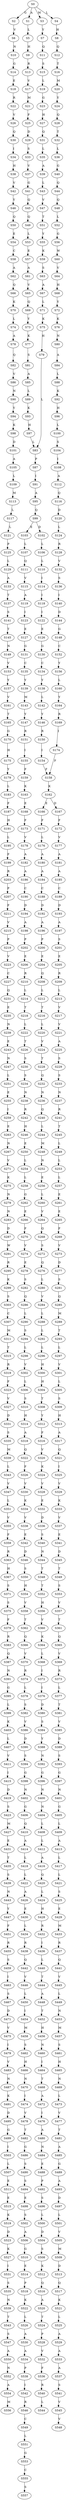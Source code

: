 strict digraph  {
	S0 -> S1 [ label = A ];
	S0 -> S2 [ label = G ];
	S0 -> S3 [ label = M ];
	S0 -> S4 [ label = L ];
	S1 -> S5 [ label = L ];
	S2 -> S6 [ label = V ];
	S3 -> S7 [ label = Y ];
	S4 -> S8 [ label = H ];
	S5 -> S9 [ label = H ];
	S6 -> S10 [ label = N ];
	S7 -> S11 [ label = Q ];
	S8 -> S12 [ label = Q ];
	S9 -> S13 [ label = R ];
	S10 -> S14 [ label = G ];
	S11 -> S15 [ label = S ];
	S12 -> S16 [ label = T ];
	S13 -> S17 [ label = V ];
	S14 -> S18 [ label = E ];
	S15 -> S19 [ label = L ];
	S16 -> S20 [ label = M ];
	S17 -> S21 [ label = M ];
	S18 -> S22 [ label = R ];
	S19 -> S23 [ label = G ];
	S20 -> S24 [ label = Y ];
	S21 -> S25 [ label = F ];
	S22 -> S26 [ label = V ];
	S23 -> S27 [ label = H ];
	S24 -> S28 [ label = Q ];
	S25 -> S29 [ label = D ];
	S26 -> S30 [ label = Q ];
	S27 -> S31 [ label = Q ];
	S28 -> S32 [ label = T ];
	S29 -> S33 [ label = S ];
	S30 -> S34 [ label = I ];
	S31 -> S35 [ label = L ];
	S32 -> S36 [ label = L ];
	S33 -> S37 [ label = V ];
	S34 -> S38 [ label = H ];
	S35 -> S39 [ label = A ];
	S36 -> S40 [ label = G ];
	S37 -> S41 [ label = G ];
	S38 -> S42 [ label = V ];
	S39 -> S43 [ label = L ];
	S40 -> S44 [ label = Q ];
	S41 -> S45 [ label = Q ];
	S42 -> S46 [ label = Y ];
	S43 -> S47 [ label = V ];
	S44 -> S48 [ label = Q ];
	S45 -> S49 [ label = Q ];
	S46 -> S50 [ label = Q ];
	S47 -> S51 [ label = T ];
	S48 -> S52 [ label = L ];
	S49 -> S53 [ label = L ];
	S50 -> S54 [ label = E ];
	S51 -> S55 [ label = Y ];
	S52 -> S56 [ label = G ];
	S53 -> S57 [ label = E ];
	S54 -> S58 [ label = C ];
	S55 -> S59 [ label = K ];
	S56 -> S60 [ label = W ];
	S57 -> S61 [ label = A ];
	S58 -> S62 [ label = A ];
	S59 -> S63 [ label = S ];
	S60 -> S64 [ label = V ];
	S61 -> S65 [ label = V ];
	S62 -> S66 [ label = Q ];
	S63 -> S67 [ label = A ];
	S64 -> S68 [ label = H ];
	S65 -> S69 [ label = Q ];
	S66 -> S70 [ label = K ];
	S67 -> S71 [ label = L ];
	S68 -> S72 [ label = Y ];
	S69 -> S73 [ label = Y ];
	S70 -> S74 [ label = L ];
	S71 -> S75 [ label = K ];
	S72 -> S76 [ label = K ];
	S73 -> S77 [ label = K ];
	S74 -> S78 [ label = A ];
	S75 -> S79 [ label = H ];
	S76 -> S80 [ label = N ];
	S77 -> S81 [ label = S ];
	S78 -> S82 [ label = Q ];
	S79 -> S83 [ label = L ];
	S80 -> S84 [ label = A ];
	S81 -> S85 [ label = A ];
	S82 -> S86 [ label = V ];
	S83 -> S87 [ label = P ];
	S84 -> S88 [ label = L ];
	S85 -> S89 [ label = L ];
	S86 -> S90 [ label = N ];
	S87 -> S91 [ label = I ];
	S88 -> S92 [ label = K ];
	S89 -> S93 [ label = K ];
	S90 -> S94 [ label = Y ];
	S91 -> S95 [ label = A ];
	S92 -> S96 [ label = H ];
	S93 -> S97 [ label = H ];
	S94 -> S98 [ label = K ];
	S95 -> S99 [ label = Q ];
	S96 -> S100 [ label = L ];
	S97 -> S83 [ label = L ];
	S98 -> S101 [ label = D ];
	S99 -> S102 [ label = D ];
	S99 -> S103 [ label = E ];
	S100 -> S104 [ label = S ];
	S101 -> S105 [ label = A ];
	S102 -> S106 [ label = L ];
	S103 -> S107 [ label = L ];
	S104 -> S108 [ label = I ];
	S105 -> S109 [ label = L ];
	S106 -> S110 [ label = L ];
	S107 -> S111 [ label = Q ];
	S108 -> S112 [ label = A ];
	S109 -> S113 [ label = M ];
	S110 -> S114 [ label = I ];
	S111 -> S115 [ label = V ];
	S112 -> S116 [ label = Q ];
	S113 -> S117 [ label = L ];
	S114 -> S118 [ label = I ];
	S115 -> S119 [ label = A ];
	S116 -> S120 [ label = D ];
	S117 -> S121 [ label = L ];
	S118 -> S122 [ label = I ];
	S119 -> S123 [ label = I ];
	S120 -> S124 [ label = L ];
	S121 -> S125 [ label = P ];
	S122 -> S126 [ label = E ];
	S123 -> S127 [ label = E ];
	S124 -> S128 [ label = R ];
	S125 -> S129 [ label = L ];
	S126 -> S130 [ label = G ];
	S127 -> S131 [ label = G ];
	S128 -> S132 [ label = V ];
	S129 -> S133 [ label = A ];
	S130 -> S134 [ label = C ];
	S131 -> S135 [ label = C ];
	S132 -> S136 [ label = S ];
	S133 -> S137 [ label = T ];
	S134 -> S138 [ label = Y ];
	S135 -> S139 [ label = Y ];
	S136 -> S140 [ label = I ];
	S137 -> S141 [ label = S ];
	S138 -> S142 [ label = L ];
	S139 -> S143 [ label = M ];
	S140 -> S144 [ label = D ];
	S141 -> S145 [ label = T ];
	S142 -> S146 [ label = Y ];
	S143 -> S147 [ label = Y ];
	S144 -> S148 [ label = G ];
	S145 -> S149 [ label = N ];
	S146 -> S150 [ label = R ];
	S147 -> S151 [ label = R ];
	S148 -> S152 [ label = C ];
	S149 -> S153 [ label = V ];
	S150 -> S154 [ label = I ];
	S151 -> S155 [ label = I ];
	S152 -> S156 [ label = Y ];
	S153 -> S157 [ label = Y ];
	S154 -> S158 [ label = F ];
	S155 -> S159 [ label = F ];
	S156 -> S160 [ label = L ];
	S157 -> S161 [ label = V ];
	S158 -> S162 [ label = K ];
	S159 -> S163 [ label = K ];
	S160 -> S164 [ label = Y ];
	S161 -> S165 [ label = T ];
	S162 -> S166 [ label = E ];
	S162 -> S167 [ label = D ];
	S163 -> S168 [ label = E ];
	S164 -> S169 [ label = R ];
	S165 -> S170 [ label = G ];
	S166 -> S171 [ label = F ];
	S167 -> S172 [ label = F ];
	S168 -> S173 [ label = F ];
	S169 -> S174 [ label = I ];
	S170 -> S175 [ label = H ];
	S171 -> S176 [ label = L ];
	S172 -> S177 [ label = V ];
	S173 -> S178 [ label = V ];
	S174 -> S158 [ label = F ];
	S175 -> S179 [ label = Y ];
	S176 -> S180 [ label = A ];
	S177 -> S181 [ label = A ];
	S178 -> S182 [ label = A ];
	S179 -> S183 [ label = L ];
	S180 -> S184 [ label = A ];
	S181 -> S185 [ label = A ];
	S182 -> S186 [ label = A ];
	S183 -> S187 [ label = F ];
	S184 -> S188 [ label = C ];
	S185 -> S189 [ label = C ];
	S186 -> S190 [ label = C ];
	S187 -> S191 [ label = H ];
	S188 -> S192 [ label = D ];
	S189 -> S193 [ label = D ];
	S190 -> S194 [ label = D ];
	S191 -> S195 [ label = L ];
	S192 -> S196 [ label = A ];
	S193 -> S197 [ label = A ];
	S194 -> S198 [ label = A ];
	S195 -> S199 [ label = F ];
	S196 -> S200 [ label = P ];
	S197 -> S201 [ label = S ];
	S198 -> S202 [ label = P ];
	S199 -> S203 [ label = R ];
	S200 -> S204 [ label = E ];
	S201 -> S205 [ label = E ];
	S202 -> S206 [ label = E ];
	S203 -> S207 [ label = P ];
	S204 -> S208 [ label = Q ];
	S205 -> S209 [ label = R ];
	S206 -> S210 [ label = R ];
	S207 -> S211 [ label = F ];
	S208 -> S212 [ label = L ];
	S209 -> S213 [ label = L ];
	S210 -> S214 [ label = L ];
	S211 -> S215 [ label = V ];
	S212 -> S216 [ label = T ];
	S213 -> S217 [ label = V ];
	S214 -> S218 [ label = T ];
	S215 -> S219 [ label = P ];
	S216 -> S220 [ label = L ];
	S217 -> S221 [ label = V ];
	S218 -> S222 [ label = L ];
	S219 -> S223 [ label = V ];
	S220 -> S224 [ label = V ];
	S221 -> S225 [ label = A ];
	S222 -> S226 [ label = T ];
	S223 -> S227 [ label = C ];
	S224 -> S228 [ label = T ];
	S225 -> S229 [ label = S ];
	S226 -> S230 [ label = S ];
	S227 -> S231 [ label = Q ];
	S228 -> S232 [ label = Q ];
	S229 -> S233 [ label = S ];
	S230 -> S234 [ label = S ];
	S231 -> S235 [ label = E ];
	S232 -> S236 [ label = N ];
	S233 -> S237 [ label = N ];
	S234 -> S238 [ label = N ];
	S235 -> S239 [ label = N ];
	S236 -> S240 [ label = Q ];
	S237 -> S241 [ label = R ];
	S238 -> S242 [ label = R ];
	S239 -> S243 [ label = E ];
	S240 -> S244 [ label = L ];
	S241 -> S245 [ label = T ];
	S242 -> S246 [ label = H ];
	S243 -> S247 [ label = N ];
	S244 -> S248 [ label = M ];
	S245 -> S249 [ label = L ];
	S246 -> S250 [ label = E ];
	S247 -> S251 [ label = L ];
	S248 -> S252 [ label = N ];
	S249 -> S253 [ label = L ];
	S250 -> S254 [ label = L ];
	S251 -> S255 [ label = E ];
	S252 -> S256 [ label = E ];
	S253 -> S257 [ label = L ];
	S254 -> S258 [ label = L ];
	S255 -> S259 [ label = I ];
	S256 -> S260 [ label = L ];
	S257 -> S261 [ label = E ];
	S258 -> S262 [ label = G ];
	S259 -> S263 [ label = E ];
	S260 -> S264 [ label = V ];
	S261 -> S265 [ label = E ];
	S262 -> S266 [ label = E ];
	S263 -> S267 [ label = N ];
	S264 -> S268 [ label = Q ];
	S265 -> S269 [ label = F ];
	S266 -> S270 [ label = F ];
	S267 -> S271 [ label = V ];
	S268 -> S272 [ label = S ];
	S269 -> S273 [ label = V ];
	S270 -> S274 [ label = V ];
	S271 -> S275 [ label = K ];
	S272 -> S276 [ label = Q ];
	S273 -> S277 [ label = D ];
	S274 -> S278 [ label = E ];
	S275 -> S279 [ label = N ];
	S276 -> S280 [ label = L ];
	S277 -> S281 [ label = S ];
	S278 -> S282 [ label = S ];
	S279 -> S283 [ label = N ];
	S280 -> S284 [ label = V ];
	S281 -> S285 [ label = Q ];
	S282 -> S286 [ label = Q ];
	S283 -> S287 [ label = D ];
	S284 -> S288 [ label = L ];
	S285 -> S289 [ label = M ];
	S286 -> S290 [ label = L ];
	S287 -> S291 [ label = W ];
	S288 -> S292 [ label = L ];
	S289 -> S293 [ label = T ];
	S290 -> S294 [ label = S ];
	S291 -> S295 [ label = R ];
	S292 -> S296 [ label = L ];
	S293 -> S297 [ label = L ];
	S294 -> S298 [ label = L ];
	S295 -> S299 [ label = K ];
	S296 -> S300 [ label = H ];
	S297 -> S301 [ label = V ];
	S298 -> S302 [ label = V ];
	S299 -> S303 [ label = S ];
	S300 -> S304 [ label = H ];
	S301 -> S305 [ label = L ];
	S302 -> S306 [ label = L ];
	S303 -> S307 [ label = C ];
	S304 -> S308 [ label = T ];
	S305 -> S309 [ label = S ];
	S306 -> S310 [ label = S ];
	S307 -> S311 [ label = M ];
	S308 -> S312 [ label = Y ];
	S309 -> S313 [ label = H ];
	S310 -> S314 [ label = H ];
	S311 -> S315 [ label = T ];
	S312 -> S316 [ label = F ];
	S313 -> S317 [ label = A ];
	S314 -> S318 [ label = A ];
	S315 -> S319 [ label = R ];
	S316 -> S320 [ label = V ];
	S317 -> S321 [ label = Q ];
	S318 -> S322 [ label = Q ];
	S319 -> S323 [ label = F ];
	S320 -> S324 [ label = K ];
	S321 -> S325 [ label = I ];
	S322 -> S326 [ label = F ];
	S323 -> S327 [ label = V ];
	S324 -> S328 [ label = V ];
	S325 -> S329 [ label = V ];
	S326 -> S330 [ label = V ];
	S327 -> S331 [ label = D ];
	S328 -> S332 [ label = E ];
	S329 -> S333 [ label = K ];
	S330 -> S334 [ label = K ];
	S331 -> S335 [ label = S ];
	S332 -> S336 [ label = D ];
	S333 -> S337 [ label = V ];
	S334 -> S338 [ label = V ];
	S335 -> S339 [ label = M ];
	S336 -> S340 [ label = S ];
	S337 -> S341 [ label = E ];
	S338 -> S342 [ label = E ];
	S339 -> S343 [ label = L ];
	S340 -> S344 [ label = N ];
	S341 -> S345 [ label = D ];
	S342 -> S346 [ label = D ];
	S343 -> S347 [ label = V ];
	S344 -> S348 [ label = T ];
	S345 -> S349 [ label = T ];
	S346 -> S350 [ label = S ];
	S347 -> S351 [ label = L ];
	S348 -> S352 [ label = T ];
	S349 -> S353 [ label = S ];
	S350 -> S354 [ label = H ];
	S351 -> S355 [ label = V ];
	S352 -> S356 [ label = H ];
	S353 -> S357 [ label = V ];
	S354 -> S358 [ label = V ];
	S355 -> S359 [ label = F ];
	S356 -> S360 [ label = V ];
	S357 -> S361 [ label = T ];
	S358 -> S362 [ label = T ];
	S359 -> S363 [ label = R ];
	S360 -> S364 [ label = K ];
	S361 -> S365 [ label = Q ];
	S362 -> S366 [ label = Q ];
	S363 -> S367 [ label = H ];
	S364 -> S368 [ label = L ];
	S365 -> S369 [ label = V ];
	S366 -> S370 [ label = V ];
	S367 -> S371 [ label = S ];
	S368 -> S372 [ label = I ];
	S369 -> S373 [ label = R ];
	S370 -> S374 [ label = R ];
	S371 -> S375 [ label = S ];
	S372 -> S376 [ label = I ];
	S373 -> S377 [ label = L ];
	S374 -> S378 [ label = L ];
	S375 -> S379 [ label = F ];
	S376 -> S380 [ label = D ];
	S377 -> S381 [ label = T ];
	S378 -> S382 [ label = S ];
	S379 -> S383 [ label = R ];
	S380 -> S384 [ label = S ];
	S381 -> S385 [ label = V ];
	S382 -> S386 [ label = V ];
	S383 -> S387 [ label = Q ];
	S384 -> S388 [ label = Y ];
	S385 -> S389 [ label = D ];
	S386 -> S390 [ label = D ];
	S387 -> S391 [ label = N ];
	S388 -> S392 [ label = N ];
	S389 -> S393 [ label = S ];
	S390 -> S394 [ label = S ];
	S391 -> S395 [ label = G ];
	S392 -> S396 [ label = G ];
	S393 -> S397 [ label = G ];
	S394 -> S398 [ label = G ];
	S395 -> S399 [ label = L ];
	S396 -> S400 [ label = N ];
	S397 -> S401 [ label = N ];
	S398 -> S402 [ label = N ];
	S399 -> S403 [ label = K ];
	S400 -> S404 [ label = N ];
	S401 -> S405 [ label = G ];
	S402 -> S406 [ label = G ];
	S403 -> S407 [ label = L ];
	S404 -> S408 [ label = L ];
	S405 -> S409 [ label = L ];
	S406 -> S410 [ label = Q ];
	S407 -> S411 [ label = V ];
	S408 -> S412 [ label = L ];
	S409 -> S413 [ label = A ];
	S410 -> S414 [ label = A ];
	S411 -> S415 [ label = I ];
	S412 -> S416 [ label = A ];
	S413 -> S417 [ label = L ];
	S414 -> S418 [ label = L ];
	S415 -> S419 [ label = D ];
	S416 -> S420 [ label = Q ];
	S417 -> S421 [ label = L ];
	S418 -> S422 [ label = L ];
	S419 -> S423 [ label = S ];
	S420 -> S424 [ label = L ];
	S421 -> S425 [ label = S ];
	S422 -> S426 [ label = A ];
	S423 -> S427 [ label = M ];
	S424 -> S428 [ label = H ];
	S425 -> S429 [ label = E ];
	S426 -> S430 [ label = E ];
	S427 -> S431 [ label = E ];
	S428 -> S432 [ label = R ];
	S429 -> S433 [ label = M ];
	S430 -> S434 [ label = L ];
	S431 -> S435 [ label = T ];
	S432 -> S436 [ label = I ];
	S433 -> S437 [ label = R ];
	S434 -> S438 [ label = R ];
	S435 -> S439 [ label = S ];
	S436 -> S440 [ label = L ];
	S437 -> S441 [ label = Q ];
	S438 -> S442 [ label = Q ];
	S439 -> S443 [ label = N ];
	S440 -> S444 [ label = T ];
	S441 -> S445 [ label = V ];
	S442 -> S446 [ label = V ];
	S443 -> S447 [ label = Y ];
	S444 -> S448 [ label = A ];
	S445 -> S449 [ label = L ];
	S446 -> S450 [ label = L ];
	S447 -> S451 [ label = F ];
	S448 -> S452 [ label = T ];
	S449 -> S453 [ label = N ];
	S450 -> S454 [ label = I ];
	S451 -> S455 [ label = R ];
	S452 -> S456 [ label = H ];
	S453 -> S457 [ label = M ];
	S454 -> S458 [ label = M ];
	S455 -> S459 [ label = S ];
	S456 -> S460 [ label = N ];
	S457 -> S461 [ label = S ];
	S458 -> S462 [ label = S ];
	S459 -> S463 [ label = I ];
	S460 -> S464 [ label = I ];
	S461 -> S465 [ label = H ];
	S462 -> S466 [ label = H ];
	S463 -> S467 [ label = S ];
	S464 -> S468 [ label = T ];
	S465 -> S469 [ label = N ];
	S466 -> S470 [ label = N ];
	S467 -> S471 [ label = D ];
	S468 -> S472 [ label = A ];
	S469 -> S473 [ label = L ];
	S470 -> S474 [ label = I ];
	S471 -> S475 [ label = V ];
	S472 -> S476 [ label = I ];
	S473 -> S477 [ label = V ];
	S474 -> S478 [ label = V ];
	S475 -> S479 [ label = I ];
	S476 -> S480 [ label = A ];
	S477 -> S481 [ label = T ];
	S478 -> S482 [ label = T ];
	S479 -> S483 [ label = V ];
	S480 -> S484 [ label = N ];
	S481 -> S485 [ label = A ];
	S482 -> S486 [ label = G ];
	S483 -> S487 [ label = N ];
	S484 -> S488 [ label = E ];
	S485 -> S489 [ label = G ];
	S486 -> S490 [ label = S ];
	S487 -> S491 [ label = K ];
	S488 -> S492 [ label = P ];
	S489 -> S493 [ label = A ];
	S490 -> S494 [ label = S ];
	S491 -> S495 [ label = D ];
	S492 -> S496 [ label = S ];
	S493 -> S497 [ label = D ];
	S494 -> S498 [ label = E ];
	S495 -> S499 [ label = G ];
	S496 -> S500 [ label = L ];
	S497 -> S501 [ label = L ];
	S498 -> S502 [ label = S ];
	S499 -> S503 [ label = I ];
	S500 -> S504 [ label = D ];
	S501 -> S505 [ label = V ];
	S502 -> S506 [ label = A ];
	S503 -> S507 [ label = L ];
	S504 -> S508 [ label = S ];
	S505 -> S509 [ label = M ];
	S506 -> S510 [ label = G ];
	S507 -> S511 [ label = E ];
	S508 -> S512 [ label = K ];
	S509 -> S513 [ label = D ];
	S510 -> S514 [ label = E ];
	S511 -> S515 [ label = E ];
	S512 -> S516 [ label = Q ];
	S513 -> S517 [ label = Q ];
	S514 -> S518 [ label = P ];
	S515 -> S519 [ label = K ];
	S516 -> S520 [ label = A ];
	S517 -> S521 [ label = K ];
	S518 -> S522 [ label = K ];
	S519 -> S523 [ label = D ];
	S520 -> S524 [ label = T ];
	S521 -> S525 [ label = L ];
	S522 -> S526 [ label = L ];
	S523 -> S527 [ label = K ];
	S524 -> S528 [ label = P ];
	S525 -> S529 [ label = A ];
	S526 -> S530 [ label = A ];
	S527 -> S531 [ label = I ];
	S528 -> S532 [ label = V ];
	S529 -> S533 [ label = A ];
	S530 -> S534 [ label = A ];
	S531 -> S535 [ label = S ];
	S532 -> S536 [ label = F ];
	S533 -> S537 [ label = A ];
	S534 -> S538 [ label = P ];
	S535 -> S539 [ label = N ];
	S536 -> S540 [ label = R ];
	S537 -> S541 [ label = S ];
	S538 -> S542 [ label = I ];
	S539 -> S543 [ label = T ];
	S540 -> S544 [ label = L ];
	S541 -> S545 [ label = V ];
	S542 -> S546 [ label = R ];
	S543 -> S547 [ label = S ];
	S545 -> S548 [ label = V ];
	S546 -> S549 [ label = C ];
	S547 -> S550 [ label = A ];
	S549 -> S551 [ label = L ];
	S550 -> S552 [ label = N ];
	S551 -> S553 [ label = G ];
	S552 -> S554 [ label = A ];
	S553 -> S555 [ label = C ];
	S554 -> S556 [ label = M ];
	S555 -> S557 [ label = S ];
}
